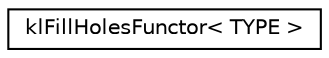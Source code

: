 digraph G
{
  edge [fontname="Helvetica",fontsize="10",labelfontname="Helvetica",labelfontsize="10"];
  node [fontname="Helvetica",fontsize="10",shape=record];
  rankdir=LR;
  Node1 [label="klFillHolesFunctor\< TYPE \>",height=0.2,width=0.4,color="black", fillcolor="white", style="filled",URL="$classkl_fill_holes_functor.html"];
}
